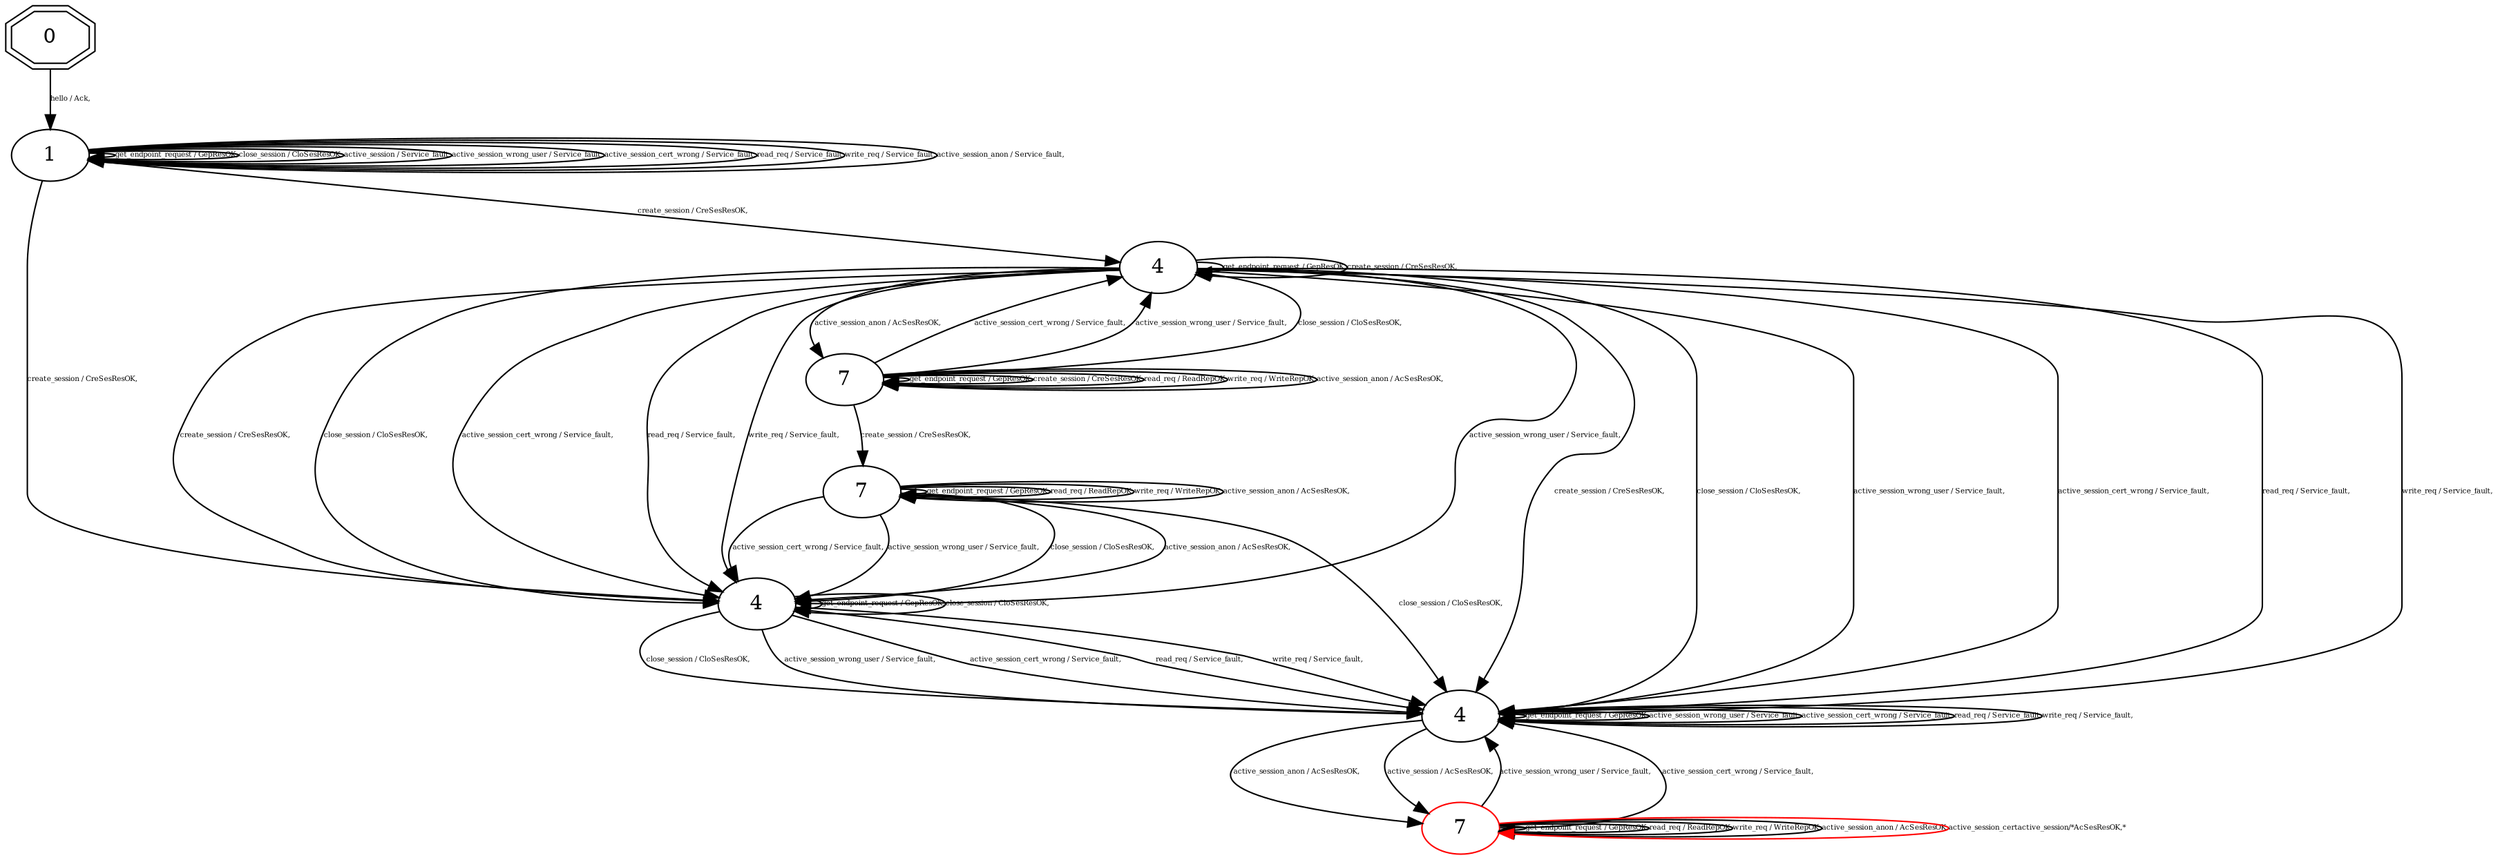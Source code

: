 digraph "Automata" { 
	 "4_1_false" [shape=ellipse,style=filled,fillcolor=white,URL="4",label="4"];
	 "0_0_true" [shape=doubleoctagon,style=filled,fillcolor=white,URL="0",label="0"];
	 "7_1_false" [shape=ellipse,style=filled,fillcolor=white,URL="7",label="7",color=red];
	 "7_1_true" [shape=ellipse,style=filled,fillcolor=white,URL="7",label="7"];
	 "7_0_true" [shape=ellipse,style=filled,fillcolor=white,URL="7",label="7"];
	 "4_1_true" [shape=ellipse,style=filled,fillcolor=white,URL="4",label="4"];
	 "1_0_true" [shape=ellipse,style=filled,fillcolor=white,URL="1",label="1"];
	 "4_0_true" [shape=ellipse,style=filled,fillcolor=white,URL="4",label="4"];
	 "7_1_false"->"7_1_false" [fontsize=5,label="get_endpoint_request / GepResOK,"];
	 "7_1_false"->"7_1_false" [fontsize=5,label="read_req / ReadRepOK,"];
	 "7_1_false"->"7_1_false" [fontsize=5,label="write_req / WriteRepOK,"];
	 "7_1_false"->"7_1_false" [fontsize=5,label="active_session_anon / AcSesResOK,"];
	 "7_1_false"->"4_1_false" [fontsize=5,label="active_session_wrong_user / Service_fault,"];
	 "7_1_false"->"4_1_false" [fontsize=5,label="active_session_cert_wrong / Service_fault,"];
	 "4_1_false"->"4_1_false" [fontsize=5,label="get_endpoint_request / GepResOK,"];
	 "4_1_false"->"4_1_false" [fontsize=5,label="active_session_wrong_user / Service_fault,"];
	 "4_1_false"->"4_1_false" [fontsize=5,label="active_session_cert_wrong / Service_fault,"];
	 "4_1_false"->"4_1_false" [fontsize=5,label="read_req / Service_fault,"];
	 "4_1_false"->"4_1_false" [fontsize=5,label="write_req / Service_fault,"];
	 "4_1_false"->"7_1_false" [fontsize=5,label="active_session_anon / AcSesResOK,"];
	 "4_1_false"->"7_1_false" [fontsize=5,label="active_session / AcSesResOK,"];
	 "7_1_true"->"4_1_false" [fontsize=5,label="close_session / CloSesResOK,"];
	 "7_1_true"->"7_1_true" [fontsize=5,label="get_endpoint_request / GepResOK,"];
	 "7_1_true"->"7_1_true" [fontsize=5,label="read_req / ReadRepOK,"];
	 "7_1_true"->"7_1_true" [fontsize=5,label="write_req / WriteRepOK,"];
	 "7_1_true"->"7_1_true" [fontsize=5,label="active_session_anon / AcSesResOK,"];
	 "7_1_true"->"4_1_true" [fontsize=5,label="active_session_cert_wrong / Service_fault,"];
	 "7_1_true"->"4_1_true" [fontsize=5,label="active_session_wrong_user / Service_fault,"];
	 "7_1_true"->"4_1_true" [fontsize=5,label="close_session / CloSesResOK,"];
	 "4_0_true"->"4_0_true" [fontsize=5,label="get_endpoint_request / GepResOK,"];
	 "4_0_true"->"4_0_true" [fontsize=5,label="create_session / CreSesResOK,"];
	 "4_0_true"->"4_1_true" [fontsize=5,label="create_session / CreSesResOK,"];
	 "4_0_true"->"4_1_true" [fontsize=5,label="close_session / CloSesResOK,"];
	 "4_0_true"->"4_1_true" [fontsize=5,label="active_session_wrong_user / Service_fault,"];
	 "4_0_true"->"4_1_true" [fontsize=5,label="active_session_cert_wrong / Service_fault,"];
	 "4_0_true"->"4_1_true" [fontsize=5,label="read_req / Service_fault,"];
	 "4_0_true"->"4_1_true" [fontsize=5,label="write_req / Service_fault,"];
	 "4_0_true"->"7_0_true" [fontsize=5,label="active_session_anon / AcSesResOK,"];
	 "4_0_true"->"4_1_false" [fontsize=5,label="create_session / CreSesResOK,"];
	 "4_0_true"->"4_1_false" [fontsize=5,label="close_session / CloSesResOK,"];
	 "4_0_true"->"4_1_false" [fontsize=5,label="active_session_wrong_user / Service_fault,"];
	 "4_0_true"->"4_1_false" [fontsize=5,label="active_session_cert_wrong / Service_fault,"];
	 "4_0_true"->"4_1_false" [fontsize=5,label="read_req / Service_fault,"];
	 "4_0_true"->"4_1_false" [fontsize=5,label="write_req / Service_fault,"];
	 "4_1_true"->"4_1_false" [fontsize=5,label="close_session / CloSesResOK,"];
	 "4_1_true"->"4_1_false" [fontsize=5,label="active_session_wrong_user / Service_fault,"];
	 "4_1_true"->"4_1_false" [fontsize=5,label="active_session_cert_wrong / Service_fault,"];
	 "4_1_true"->"4_1_false" [fontsize=5,label="read_req / Service_fault,"];
	 "4_1_true"->"4_1_false" [fontsize=5,label="write_req / Service_fault,"];
	 "4_1_true"->"4_1_true" [fontsize=5,label="get_endpoint_request / GepResOK,"];
	 "4_1_true"->"4_1_true" [fontsize=5,label="close_session / CloSesResOK,"];
	 "4_1_true"->"7_1_true" [fontsize=5,label="active_session_anon / AcSesResOK,"];
	 "1_0_true"->"1_0_true" [fontsize=5,label="get_endpoint_request / GepResOK,"];
	 "1_0_true"->"1_0_true" [fontsize=5,label="close_session / CloSesResOK,"];
	 "1_0_true"->"1_0_true" [fontsize=5,label="active_session / Service_fault,"];
	 "1_0_true"->"1_0_true" [fontsize=5,label="active_session_wrong_user / Service_fault,"];
	 "1_0_true"->"1_0_true" [fontsize=5,label="active_session_cert_wrong / Service_fault,"];
	 "1_0_true"->"1_0_true" [fontsize=5,label="read_req / Service_fault,"];
	 "1_0_true"->"1_0_true" [fontsize=5,label="write_req / Service_fault,"];
	 "1_0_true"->"1_0_true" [fontsize=5,label="active_session_anon / Service_fault,"];
	 "1_0_true"->"4_1_true" [fontsize=5,label="create_session / CreSesResOK,"];
	 "1_0_true"->"4_0_true" [fontsize=5,label="create_session / CreSesResOK,"];
	 "7_0_true"->"4_0_true" [fontsize=5,label="active_session_cert_wrong / Service_fault,"];
	 "7_0_true"->"4_0_true" [fontsize=5,label="active_session_wrong_user / Service_fault,"];
	 "7_0_true"->"4_0_true" [fontsize=5,label="close_session / CloSesResOK,"];
	 "7_0_true"->"7_0_true" [fontsize=5,label="get_endpoint_request / GepResOK,"];
	 "7_0_true"->"7_0_true" [fontsize=5,label="create_session / CreSesResOK,"];
	 "7_0_true"->"7_0_true" [fontsize=5,label="read_req / ReadRepOK,"];
	 "7_0_true"->"7_0_true" [fontsize=5,label="write_req / WriteRepOK,"];
	 "7_0_true"->"7_0_true" [fontsize=5,label="active_session_anon / AcSesResOK,"];
	 "7_0_true"->"7_1_true" [fontsize=5,label="create_session / CreSesResOK,"];
	 "0_0_true"->"1_0_true" [fontsize=5,label="hello / Ack,"];
	"7_1_false"->"7_1_false"[color=red,label="active_session_certactive_session/*AcSesResOK,*",fontsize=5];}
